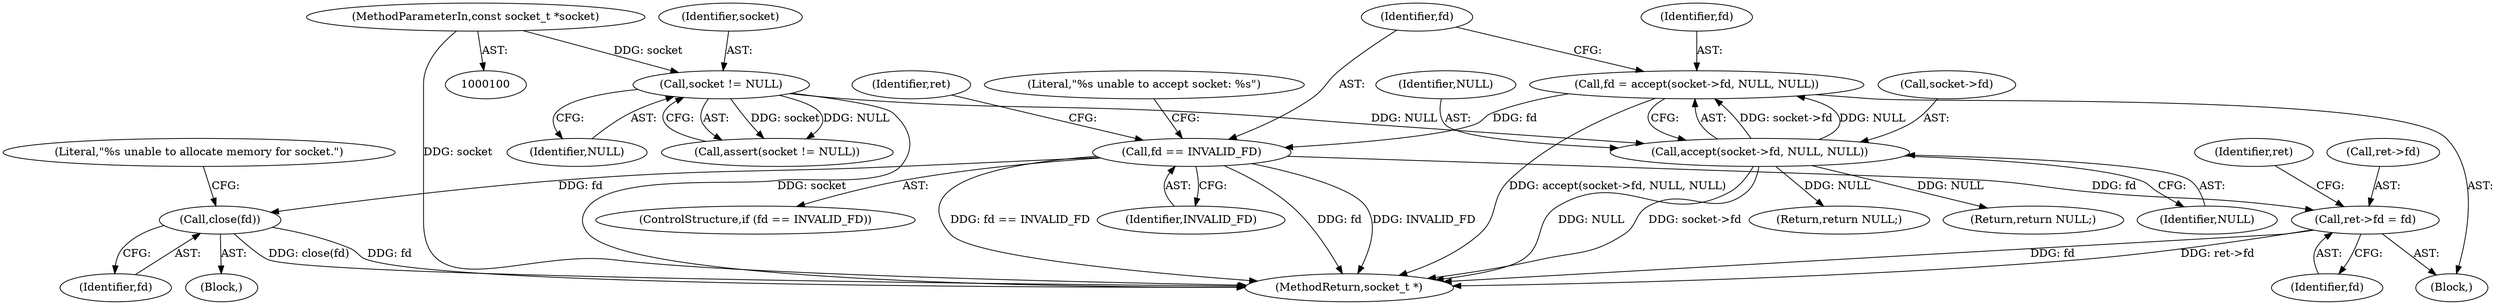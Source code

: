 digraph "1_Android_472271b153c5dc53c28beac55480a8d8434b2d5c_61@del" {
"1000108" [label="(Call,fd = accept(socket->fd, NULL, NULL))"];
"1000110" [label="(Call,accept(socket->fd, NULL, NULL))"];
"1000104" [label="(Call,socket != NULL)"];
"1000101" [label="(MethodParameterIn,const socket_t *socket)"];
"1000117" [label="(Call,fd == INVALID_FD)"];
"1000140" [label="(Call,close(fd))"];
"1000147" [label="(Call,ret->fd = fd)"];
"1000111" [label="(Call,socket->fd)"];
"1000145" [label="(Return,return NULL;)"];
"1000110" [label="(Call,accept(socket->fd, NULL, NULL))"];
"1000101" [label="(MethodParameterIn,const socket_t *socket)"];
"1000109" [label="(Identifier,fd)"];
"1000115" [label="(Identifier,NULL)"];
"1000130" [label="(Identifier,ret)"];
"1000106" [label="(Identifier,NULL)"];
"1000153" [label="(Identifier,ret)"];
"1000114" [label="(Identifier,NULL)"];
"1000119" [label="(Identifier,INVALID_FD)"];
"1000122" [label="(Literal,\"%s unable to accept socket: %s\")"];
"1000108" [label="(Call,fd = accept(socket->fd, NULL, NULL))"];
"1000140" [label="(Call,close(fd))"];
"1000147" [label="(Call,ret->fd = fd)"];
"1000151" [label="(Identifier,fd)"];
"1000102" [label="(Block,)"];
"1000116" [label="(ControlStructure,if (fd == INVALID_FD))"];
"1000141" [label="(Identifier,fd)"];
"1000103" [label="(Call,assert(socket != NULL))"];
"1000154" [label="(MethodReturn,socket_t *)"];
"1000105" [label="(Identifier,socket)"];
"1000118" [label="(Identifier,fd)"];
"1000104" [label="(Call,socket != NULL)"];
"1000139" [label="(Block,)"];
"1000148" [label="(Call,ret->fd)"];
"1000126" [label="(Return,return NULL;)"];
"1000143" [label="(Literal,\"%s unable to allocate memory for socket.\")"];
"1000117" [label="(Call,fd == INVALID_FD)"];
"1000108" -> "1000102"  [label="AST: "];
"1000108" -> "1000110"  [label="CFG: "];
"1000109" -> "1000108"  [label="AST: "];
"1000110" -> "1000108"  [label="AST: "];
"1000118" -> "1000108"  [label="CFG: "];
"1000108" -> "1000154"  [label="DDG: accept(socket->fd, NULL, NULL)"];
"1000110" -> "1000108"  [label="DDG: socket->fd"];
"1000110" -> "1000108"  [label="DDG: NULL"];
"1000108" -> "1000117"  [label="DDG: fd"];
"1000110" -> "1000115"  [label="CFG: "];
"1000111" -> "1000110"  [label="AST: "];
"1000114" -> "1000110"  [label="AST: "];
"1000115" -> "1000110"  [label="AST: "];
"1000110" -> "1000154"  [label="DDG: NULL"];
"1000110" -> "1000154"  [label="DDG: socket->fd"];
"1000104" -> "1000110"  [label="DDG: NULL"];
"1000110" -> "1000126"  [label="DDG: NULL"];
"1000110" -> "1000145"  [label="DDG: NULL"];
"1000104" -> "1000103"  [label="AST: "];
"1000104" -> "1000106"  [label="CFG: "];
"1000105" -> "1000104"  [label="AST: "];
"1000106" -> "1000104"  [label="AST: "];
"1000103" -> "1000104"  [label="CFG: "];
"1000104" -> "1000154"  [label="DDG: socket"];
"1000104" -> "1000103"  [label="DDG: socket"];
"1000104" -> "1000103"  [label="DDG: NULL"];
"1000101" -> "1000104"  [label="DDG: socket"];
"1000101" -> "1000100"  [label="AST: "];
"1000101" -> "1000154"  [label="DDG: socket"];
"1000117" -> "1000116"  [label="AST: "];
"1000117" -> "1000119"  [label="CFG: "];
"1000118" -> "1000117"  [label="AST: "];
"1000119" -> "1000117"  [label="AST: "];
"1000122" -> "1000117"  [label="CFG: "];
"1000130" -> "1000117"  [label="CFG: "];
"1000117" -> "1000154"  [label="DDG: fd == INVALID_FD"];
"1000117" -> "1000154"  [label="DDG: fd"];
"1000117" -> "1000154"  [label="DDG: INVALID_FD"];
"1000117" -> "1000140"  [label="DDG: fd"];
"1000117" -> "1000147"  [label="DDG: fd"];
"1000140" -> "1000139"  [label="AST: "];
"1000140" -> "1000141"  [label="CFG: "];
"1000141" -> "1000140"  [label="AST: "];
"1000143" -> "1000140"  [label="CFG: "];
"1000140" -> "1000154"  [label="DDG: close(fd)"];
"1000140" -> "1000154"  [label="DDG: fd"];
"1000147" -> "1000102"  [label="AST: "];
"1000147" -> "1000151"  [label="CFG: "];
"1000148" -> "1000147"  [label="AST: "];
"1000151" -> "1000147"  [label="AST: "];
"1000153" -> "1000147"  [label="CFG: "];
"1000147" -> "1000154"  [label="DDG: fd"];
"1000147" -> "1000154"  [label="DDG: ret->fd"];
}
